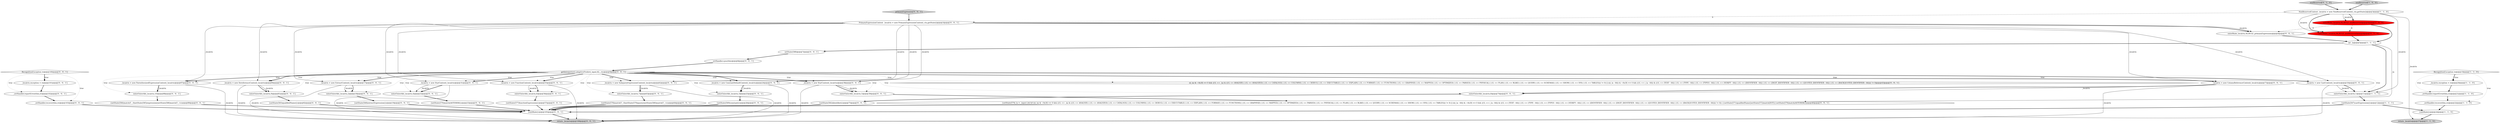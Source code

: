 digraph {
49 [style = filled, label = "(((_la) & ~0x3f) == 0 && ((1L << _la) & ((1L << ANALYZE) | (1L << ANALYZED) | (1L << CATALOGS) | (1L << COLUMNS) | (1L << DEBUG) | (1L << EXECUTABLE) | (1L << EXPLAIN) | (1L << FORMAT) | (1L << FUNCTIONS) | (1L << GRAPHVIZ) | (1L << MAPPED) | (1L << OPTIMIZED) | (1L << PARSED) | (1L << PHYSICAL) | (1L << PLAN) | (1L << RLIKE) | (1L << QUERY) | (1L << SCHEMAS) | (1L << SHOW) | (1L << SYS) | (1L << TABLES))) != 0) || ((((_la - 64)) & ~0x3f) == 0 && ((1L << (_la - 64)) & ((1L << (TEXT - 64)) | (1L << (TYPE - 64)) | (1L << (TYPES - 64)) | (1L << (VERIFY - 64)) | (1L << (IDENTIFIER - 64)) | (1L << (DIGIT_IDENTIFIER - 64)) | (1L << (QUOTED_IDENTIFIER - 64)) | (1L << (BACKQUOTED_IDENTIFIER - 64)))) != 0)@@@43@@@['0', '0', '1']", fillcolor = white, shape = diamond image = "AAA0AAABBB3BBB"];
37 [style = filled, label = "{setState(583)qualifiedName()}@@@82@@@['0', '0', '1']", fillcolor = white, shape = ellipse image = "AAA0AAABBB3BBB"];
25 [style = filled, label = "enterOuterAlt(_localctx,8)@@@74@@@['0', '0', '1']", fillcolor = white, shape = ellipse image = "AAA0AAABBB3BBB"];
29 [style = filled, label = "enterOuterAlt(_localctx,2)@@@18@@@['0', '0', '1']", fillcolor = white, shape = ellipse image = "AAA0AAABBB3BBB"];
23 [style = filled, label = "primaryExpression['0', '0', '1']", fillcolor = lightgray, shape = diamond image = "AAA0AAABBB3BBB"];
33 [style = filled, label = "_localctx = new ConstantDefaultContext(_localctx)@@@24@@@['0', '0', '1']", fillcolor = white, shape = ellipse image = "AAA0AAABBB3BBB"];
27 [style = filled, label = "{setState(574)_la = _input.LA(1)if ((((_la) & ~0x3f) == 0 && ((1L << _la) & ((1L << ANALYZE) | (1L << ANALYZED) | (1L << CATALOGS) | (1L << COLUMNS) | (1L << DEBUG) | (1L << EXECUTABLE) | (1L << EXPLAIN) | (1L << FORMAT) | (1L << FUNCTIONS) | (1L << GRAPHVIZ) | (1L << MAPPED) | (1L << OPTIMIZED) | (1L << PARSED) | (1L << PHYSICAL) | (1L << PLAN) | (1L << RLIKE) | (1L << QUERY) | (1L << SCHEMAS) | (1L << SHOW) | (1L << SYS) | (1L << TABLES))) != 0) || ((((_la - 64)) & ~0x3f) == 0 && ((1L << (_la - 64)) & ((1L << (TEXT - 64)) | (1L << (TYPE - 64)) | (1L << (TYPES - 64)) | (1L << (VERIFY - 64)) | (1L << (IDENTIFIER - 64)) | (1L << (DIGIT_IDENTIFIER - 64)) | (1L << (QUOTED_IDENTIFIER - 64)) | (1L << (BACKQUOTED_IDENTIFIER - 64)))) != 0)) {{setState(571)qualifiedName()setState(572)match(DOT)}}setState(576)match(ASTERISK)}@@@40@@@['0', '0', '1']", fillcolor = white, shape = ellipse image = "AAA0AAABBB3BBB"];
40 [style = filled, label = "_localctx = new ExtractContext(_localctx)@@@17@@@['0', '0', '1']", fillcolor = white, shape = ellipse image = "AAA0AAABBB3BBB"];
41 [style = filled, label = "_localctx = new DereferenceContext(_localctx)@@@80@@@['0', '0', '1']", fillcolor = white, shape = ellipse image = "AAA0AAABBB3BBB"];
38 [style = filled, label = "{setState(584)match(T__0)setState(585)expression()setState(586)match(T__1)}@@@89@@@['0', '0', '1']", fillcolor = white, shape = ellipse image = "AAA0AAABBB3BBB"];
28 [style = filled, label = "getInterpreter().adaptivePredict(_input,82,_ctx)@@@9@@@['0', '0', '1']", fillcolor = white, shape = diamond image = "AAA0AAABBB3BBB"];
36 [style = filled, label = "return _localctx@@@108@@@['0', '0', '1']", fillcolor = lightgray, shape = ellipse image = "AAA0AAABBB3BBB"];
2 [style = filled, label = "enterRule(_localctx,92,RULE_nonReserved)@@@4@@@['1', '0', '0']", fillcolor = red, shape = ellipse image = "AAA1AAABBB1BBB"];
32 [style = filled, label = "RecognitionException re@@@100@@@['0', '0', '1']", fillcolor = white, shape = diamond image = "AAA0AAABBB3BBB"];
35 [style = filled, label = "_localctx = new ColumnReferenceContext(_localctx)@@@73@@@['0', '0', '1']", fillcolor = white, shape = ellipse image = "AAA0AAABBB3BBB"];
44 [style = filled, label = "enterOuterAlt(_localctx,7)@@@63@@@['0', '0', '1']", fillcolor = white, shape = ellipse image = "AAA0AAABBB3BBB"];
19 [style = filled, label = "_localctx = new CastContext(_localctx)@@@10@@@['0', '0', '1']", fillcolor = white, shape = ellipse image = "AAA0AAABBB3BBB"];
52 [style = filled, label = "_errHandler.sync(this)@@@8@@@['0', '0', '1']", fillcolor = white, shape = ellipse image = "AAA0AAABBB3BBB"];
15 [style = filled, label = "enterOuterAlt(_localctx,6)@@@56@@@['0', '0', '1']", fillcolor = white, shape = ellipse image = "AAA0AAABBB3BBB"];
12 [style = filled, label = "nonReserved['0', '1', '0']", fillcolor = lightgray, shape = diamond image = "AAA0AAABBB2BBB"];
43 [style = filled, label = "enterOuterAlt(_localctx,3)@@@25@@@['0', '0', '1']", fillcolor = white, shape = ellipse image = "AAA0AAABBB3BBB"];
22 [style = filled, label = "{setState(570)match(ASTERISK)}@@@33@@@['0', '0', '1']", fillcolor = white, shape = ellipse image = "AAA0AAABBB3BBB"];
18 [style = filled, label = "{setState(568)extractExpression()}@@@19@@@['0', '0', '1']", fillcolor = white, shape = ellipse image = "AAA0AAABBB3BBB"];
31 [style = filled, label = "_localctx = new ParenthesizedExpressionContext(_localctx)@@@87@@@['0', '0', '1']", fillcolor = white, shape = ellipse image = "AAA0AAABBB3BBB"];
0 [style = filled, label = "_errHandler.reportError(this,re)@@@21@@@['1', '1', '0']", fillcolor = white, shape = ellipse image = "AAA0AAABBB1BBB"];
9 [style = filled, label = "_errHandler.recover(this,re)@@@22@@@['1', '1', '0']", fillcolor = white, shape = ellipse image = "AAA0AAABBB1BBB"];
3 [style = filled, label = "{setState(567)castExpression()}@@@12@@@['1', '1', '1']", fillcolor = white, shape = ellipse image = "AAA0AAABBB1BBB"];
54 [style = filled, label = "_localctx.exception = re@@@101@@@['0', '0', '1']", fillcolor = white, shape = ellipse image = "AAA0AAABBB3BBB"];
4 [style = filled, label = "NonReservedContext _localctx = new NonReservedContext(_ctx,getState())@@@3@@@['1', '1', '0']", fillcolor = white, shape = ellipse image = "AAA0AAABBB1BBB"];
39 [style = filled, label = "{exitRule()}@@@105@@@['0', '0', '1']", fillcolor = white, shape = ellipse image = "AAA0AAABBB3BBB"];
26 [style = filled, label = "{setState(577)functionExpression()}@@@57@@@['0', '0', '1']", fillcolor = white, shape = ellipse image = "AAA0AAABBB3BBB"];
30 [style = filled, label = "{setState(569)constant()}@@@26@@@['0', '0', '1']", fillcolor = white, shape = ellipse image = "AAA0AAABBB3BBB"];
14 [style = filled, label = "_localctx = new FunctionContext(_localctx)@@@55@@@['0', '0', '1']", fillcolor = white, shape = ellipse image = "AAA0AAABBB3BBB"];
51 [style = filled, label = "enterRule(_localctx,56,RULE_primaryExpression)@@@4@@@['0', '0', '1']", fillcolor = white, shape = ellipse image = "AAA0AAABBB3BBB"];
5 [style = filled, label = "_localctx.exception = re@@@20@@@['1', '1', '0']", fillcolor = white, shape = ellipse image = "AAA0AAABBB1BBB"];
46 [style = filled, label = "enterOuterAlt(_localctx,10)@@@88@@@['0', '0', '1']", fillcolor = white, shape = ellipse image = "AAA0AAABBB3BBB"];
20 [style = filled, label = "{setState(582)identifier()}@@@75@@@['0', '0', '1']", fillcolor = white, shape = ellipse image = "AAA0AAABBB3BBB"];
1 [style = filled, label = "nonReserved['1', '0', '0']", fillcolor = lightgray, shape = diamond image = "AAA0AAABBB1BBB"];
11 [style = filled, label = "int _la@@@5@@@['1', '1', '1']", fillcolor = white, shape = ellipse image = "AAA0AAABBB1BBB"];
42 [style = filled, label = "enterOuterAlt(_localctx,9)@@@81@@@['0', '0', '1']", fillcolor = white, shape = ellipse image = "AAA0AAABBB3BBB"];
10 [style = filled, label = "return _localctx@@@27@@@['1', '1', '0']", fillcolor = lightgray, shape = ellipse image = "AAA0AAABBB1BBB"];
21 [style = filled, label = "_localctx = new StarContext(_localctx)@@@31@@@['0', '0', '1']", fillcolor = white, shape = ellipse image = "AAA0AAABBB3BBB"];
7 [style = filled, label = "{exitRule()}@@@24@@@['1', '1', '0']", fillcolor = white, shape = ellipse image = "AAA0AAABBB1BBB"];
34 [style = filled, label = "PrimaryExpressionContext _localctx = new PrimaryExpressionContext(_ctx,getState())@@@3@@@['0', '0', '1']", fillcolor = white, shape = ellipse image = "AAA0AAABBB3BBB"];
6 [style = filled, label = "enterOuterAlt(_localctx,1)@@@11@@@['1', '1', '1']", fillcolor = white, shape = ellipse image = "AAA0AAABBB1BBB"];
47 [style = filled, label = "setState(588)@@@7@@@['0', '0', '1']", fillcolor = white, shape = ellipse image = "AAA0AAABBB3BBB"];
8 [style = filled, label = "RecognitionException re@@@19@@@['1', '1', '0']", fillcolor = white, shape = diamond image = "AAA0AAABBB1BBB"];
16 [style = filled, label = "{setState(578)match(T__0)setState(579)query()setState(580)match(T__1)}@@@64@@@['0', '0', '1']", fillcolor = white, shape = ellipse image = "AAA0AAABBB3BBB"];
24 [style = filled, label = "enterOuterAlt(_localctx,4)@@@32@@@['0', '0', '1']", fillcolor = white, shape = ellipse image = "AAA0AAABBB3BBB"];
48 [style = filled, label = "enterOuterAlt(_localctx,5)@@@39@@@['0', '0', '1']", fillcolor = white, shape = ellipse image = "AAA0AAABBB3BBB"];
13 [style = filled, label = "enterRule(_localctx,94,RULE_nonReserved)@@@4@@@['0', '1', '0']", fillcolor = red, shape = ellipse image = "AAA1AAABBB2BBB"];
17 [style = filled, label = "_localctx = new StarContext(_localctx)@@@38@@@['0', '0', '1']", fillcolor = white, shape = ellipse image = "AAA0AAABBB3BBB"];
45 [style = filled, label = "_errHandler.recover(this,re)@@@103@@@['0', '0', '1']", fillcolor = white, shape = ellipse image = "AAA0AAABBB3BBB"];
50 [style = filled, label = "_errHandler.reportError(this,re)@@@102@@@['0', '0', '1']", fillcolor = white, shape = ellipse image = "AAA0AAABBB3BBB"];
53 [style = filled, label = "_localctx = new SubqueryExpressionContext(_localctx)@@@62@@@['0', '0', '1']", fillcolor = white, shape = ellipse image = "AAA0AAABBB3BBB"];
6->3 [style = bold, label=""];
28->21 [style = dotted, label="true"];
28->35 [style = dotted, label="true"];
28->25 [style = dotted, label="true"];
53->36 [style = solid, label="_localctx"];
34->33 [style = solid, label="_localctx"];
28->14 [style = dotted, label="true"];
28->15 [style = dotted, label="true"];
53->44 [style = bold, label=""];
32->45 [style = dotted, label="true"];
21->24 [style = bold, label=""];
28->19 [style = dotted, label="true"];
9->7 [style = bold, label=""];
38->39 [style = bold, label=""];
48->27 [style = bold, label=""];
28->14 [style = bold, label=""];
32->50 [style = dotted, label="true"];
29->18 [style = bold, label=""];
28->6 [style = dotted, label="true"];
52->28 [style = bold, label=""];
28->21 [style = bold, label=""];
41->42 [style = solid, label="_localctx"];
5->0 [style = bold, label=""];
2->13 [style = dashed, label="0"];
50->45 [style = bold, label=""];
3->39 [style = bold, label=""];
34->19 [style = solid, label="_localctx"];
8->0 [style = dotted, label="true"];
34->17 [style = solid, label="_localctx"];
32->54 [style = dotted, label="true"];
4->10 [style = solid, label="_localctx"];
31->46 [style = bold, label=""];
51->11 [style = bold, label=""];
34->40 [style = solid, label="_localctx"];
1->4 [style = bold, label=""];
46->38 [style = bold, label=""];
4->2 [style = solid, label="_localctx"];
14->36 [style = solid, label="_localctx"];
4->2 [style = bold, label=""];
53->44 [style = solid, label="_localctx"];
35->36 [style = solid, label="_localctx"];
28->17 [style = dotted, label="true"];
19->6 [style = bold, label=""];
13->11 [style = bold, label=""];
31->36 [style = solid, label="_localctx"];
28->29 [style = dotted, label="true"];
28->35 [style = bold, label=""];
11->27 [style = solid, label="_la"];
28->24 [style = dotted, label="true"];
28->46 [style = dotted, label="true"];
44->16 [style = bold, label=""];
28->44 [style = dotted, label="true"];
3->7 [style = bold, label=""];
41->36 [style = solid, label="_localctx"];
4->34 [style = dashed, label="0"];
28->19 [style = bold, label=""];
20->39 [style = bold, label=""];
16->39 [style = bold, label=""];
14->15 [style = bold, label=""];
2->51 [style = dashed, label="0"];
31->46 [style = solid, label="_localctx"];
28->41 [style = dotted, label="true"];
40->29 [style = bold, label=""];
34->41 [style = solid, label="_localctx"];
42->37 [style = bold, label=""];
4->13 [style = solid, label="_localctx"];
34->21 [style = solid, label="_localctx"];
14->15 [style = solid, label="_localctx"];
28->31 [style = bold, label=""];
4->13 [style = bold, label=""];
34->53 [style = solid, label="_localctx"];
33->36 [style = solid, label="_localctx"];
17->36 [style = solid, label="_localctx"];
28->41 [style = bold, label=""];
35->25 [style = bold, label=""];
34->51 [style = bold, label=""];
27->39 [style = bold, label=""];
25->20 [style = bold, label=""];
40->36 [style = solid, label="_localctx"];
18->39 [style = bold, label=""];
33->43 [style = bold, label=""];
28->42 [style = dotted, label="true"];
11->47 [style = bold, label=""];
28->43 [style = dotted, label="true"];
28->17 [style = bold, label=""];
22->39 [style = bold, label=""];
8->9 [style = dotted, label="true"];
47->52 [style = bold, label=""];
2->11 [style = bold, label=""];
37->39 [style = bold, label=""];
45->39 [style = bold, label=""];
33->43 [style = solid, label="_localctx"];
0->9 [style = bold, label=""];
28->31 [style = dotted, label="true"];
28->40 [style = bold, label=""];
7->10 [style = bold, label=""];
28->53 [style = bold, label=""];
28->33 [style = dotted, label="true"];
11->6 [style = bold, label=""];
40->29 [style = solid, label="_localctx"];
28->53 [style = dotted, label="true"];
17->48 [style = solid, label="_localctx"];
34->51 [style = solid, label="_localctx"];
21->36 [style = solid, label="_localctx"];
28->48 [style = dotted, label="true"];
24->22 [style = bold, label=""];
28->49 [style = dotted, label="true"];
26->39 [style = bold, label=""];
34->35 [style = solid, label="_localctx"];
43->30 [style = bold, label=""];
19->36 [style = solid, label="_localctx"];
15->26 [style = bold, label=""];
54->50 [style = bold, label=""];
35->25 [style = solid, label="_localctx"];
21->24 [style = solid, label="_localctx"];
28->33 [style = bold, label=""];
8->5 [style = bold, label=""];
12->4 [style = bold, label=""];
8->5 [style = dotted, label="true"];
34->31 [style = solid, label="_localctx"];
17->48 [style = bold, label=""];
23->34 [style = bold, label=""];
30->39 [style = bold, label=""];
19->6 [style = solid, label="_localctx"];
32->54 [style = bold, label=""];
4->6 [style = solid, label="_localctx"];
39->36 [style = bold, label=""];
28->40 [style = dotted, label="true"];
34->14 [style = solid, label="_localctx"];
41->42 [style = bold, label=""];
}
